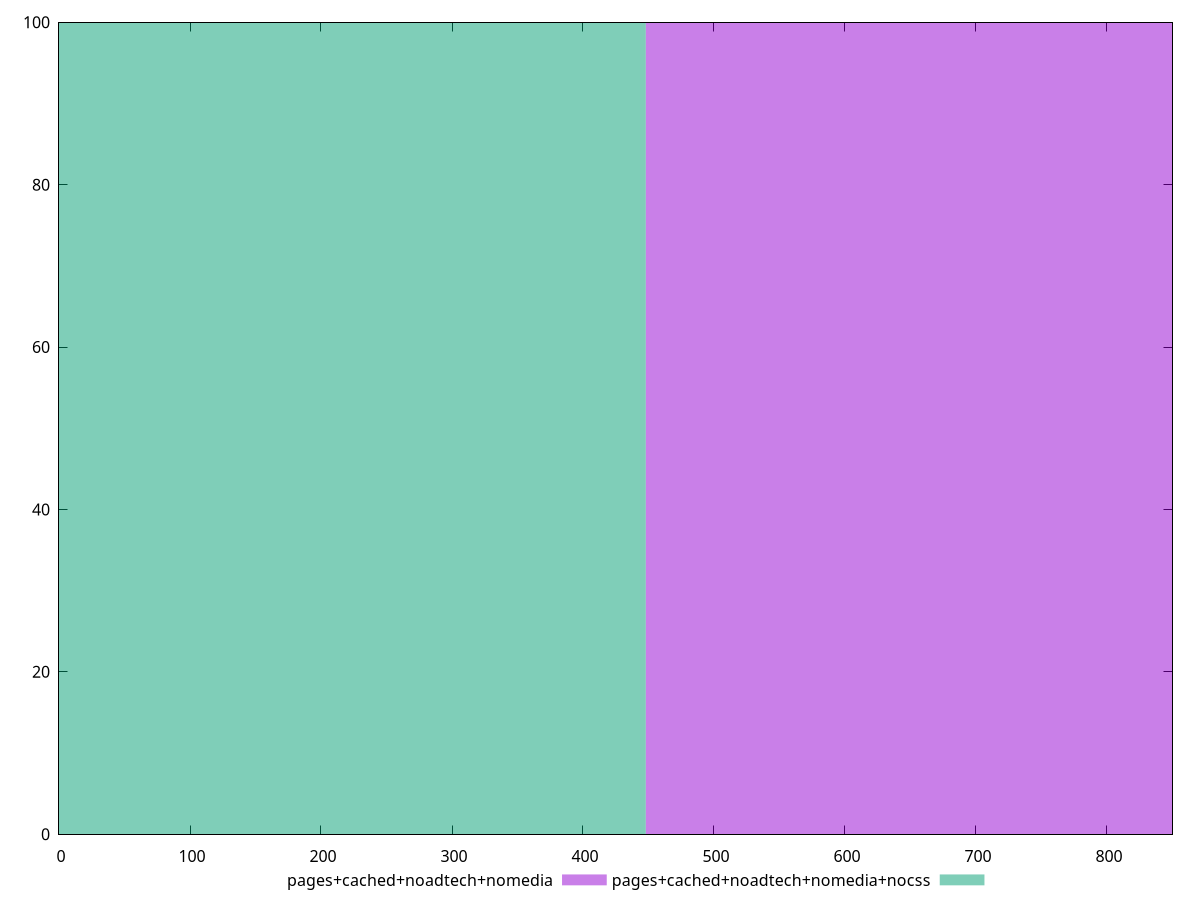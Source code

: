 reset

$pagesCachedNoadtechNomedia <<EOF
895.7863573228775 100
EOF

$pagesCachedNoadtechNomediaNocss <<EOF
0 100
EOF

set key outside below
set boxwidth 895.7863573228775
set xrange [0:850]
set yrange [0:100]
set trange [0:100]
set style fill transparent solid 0.5 noborder
set terminal svg size 640, 500 enhanced background rgb 'white'
set output "report_00009_2021-02-08T22-37-41.559Z/render-blocking-resources/comparison/histogram/3_vs_4.svg"

plot $pagesCachedNoadtechNomedia title "pages+cached+noadtech+nomedia" with boxes, \
     $pagesCachedNoadtechNomediaNocss title "pages+cached+noadtech+nomedia+nocss" with boxes

reset
